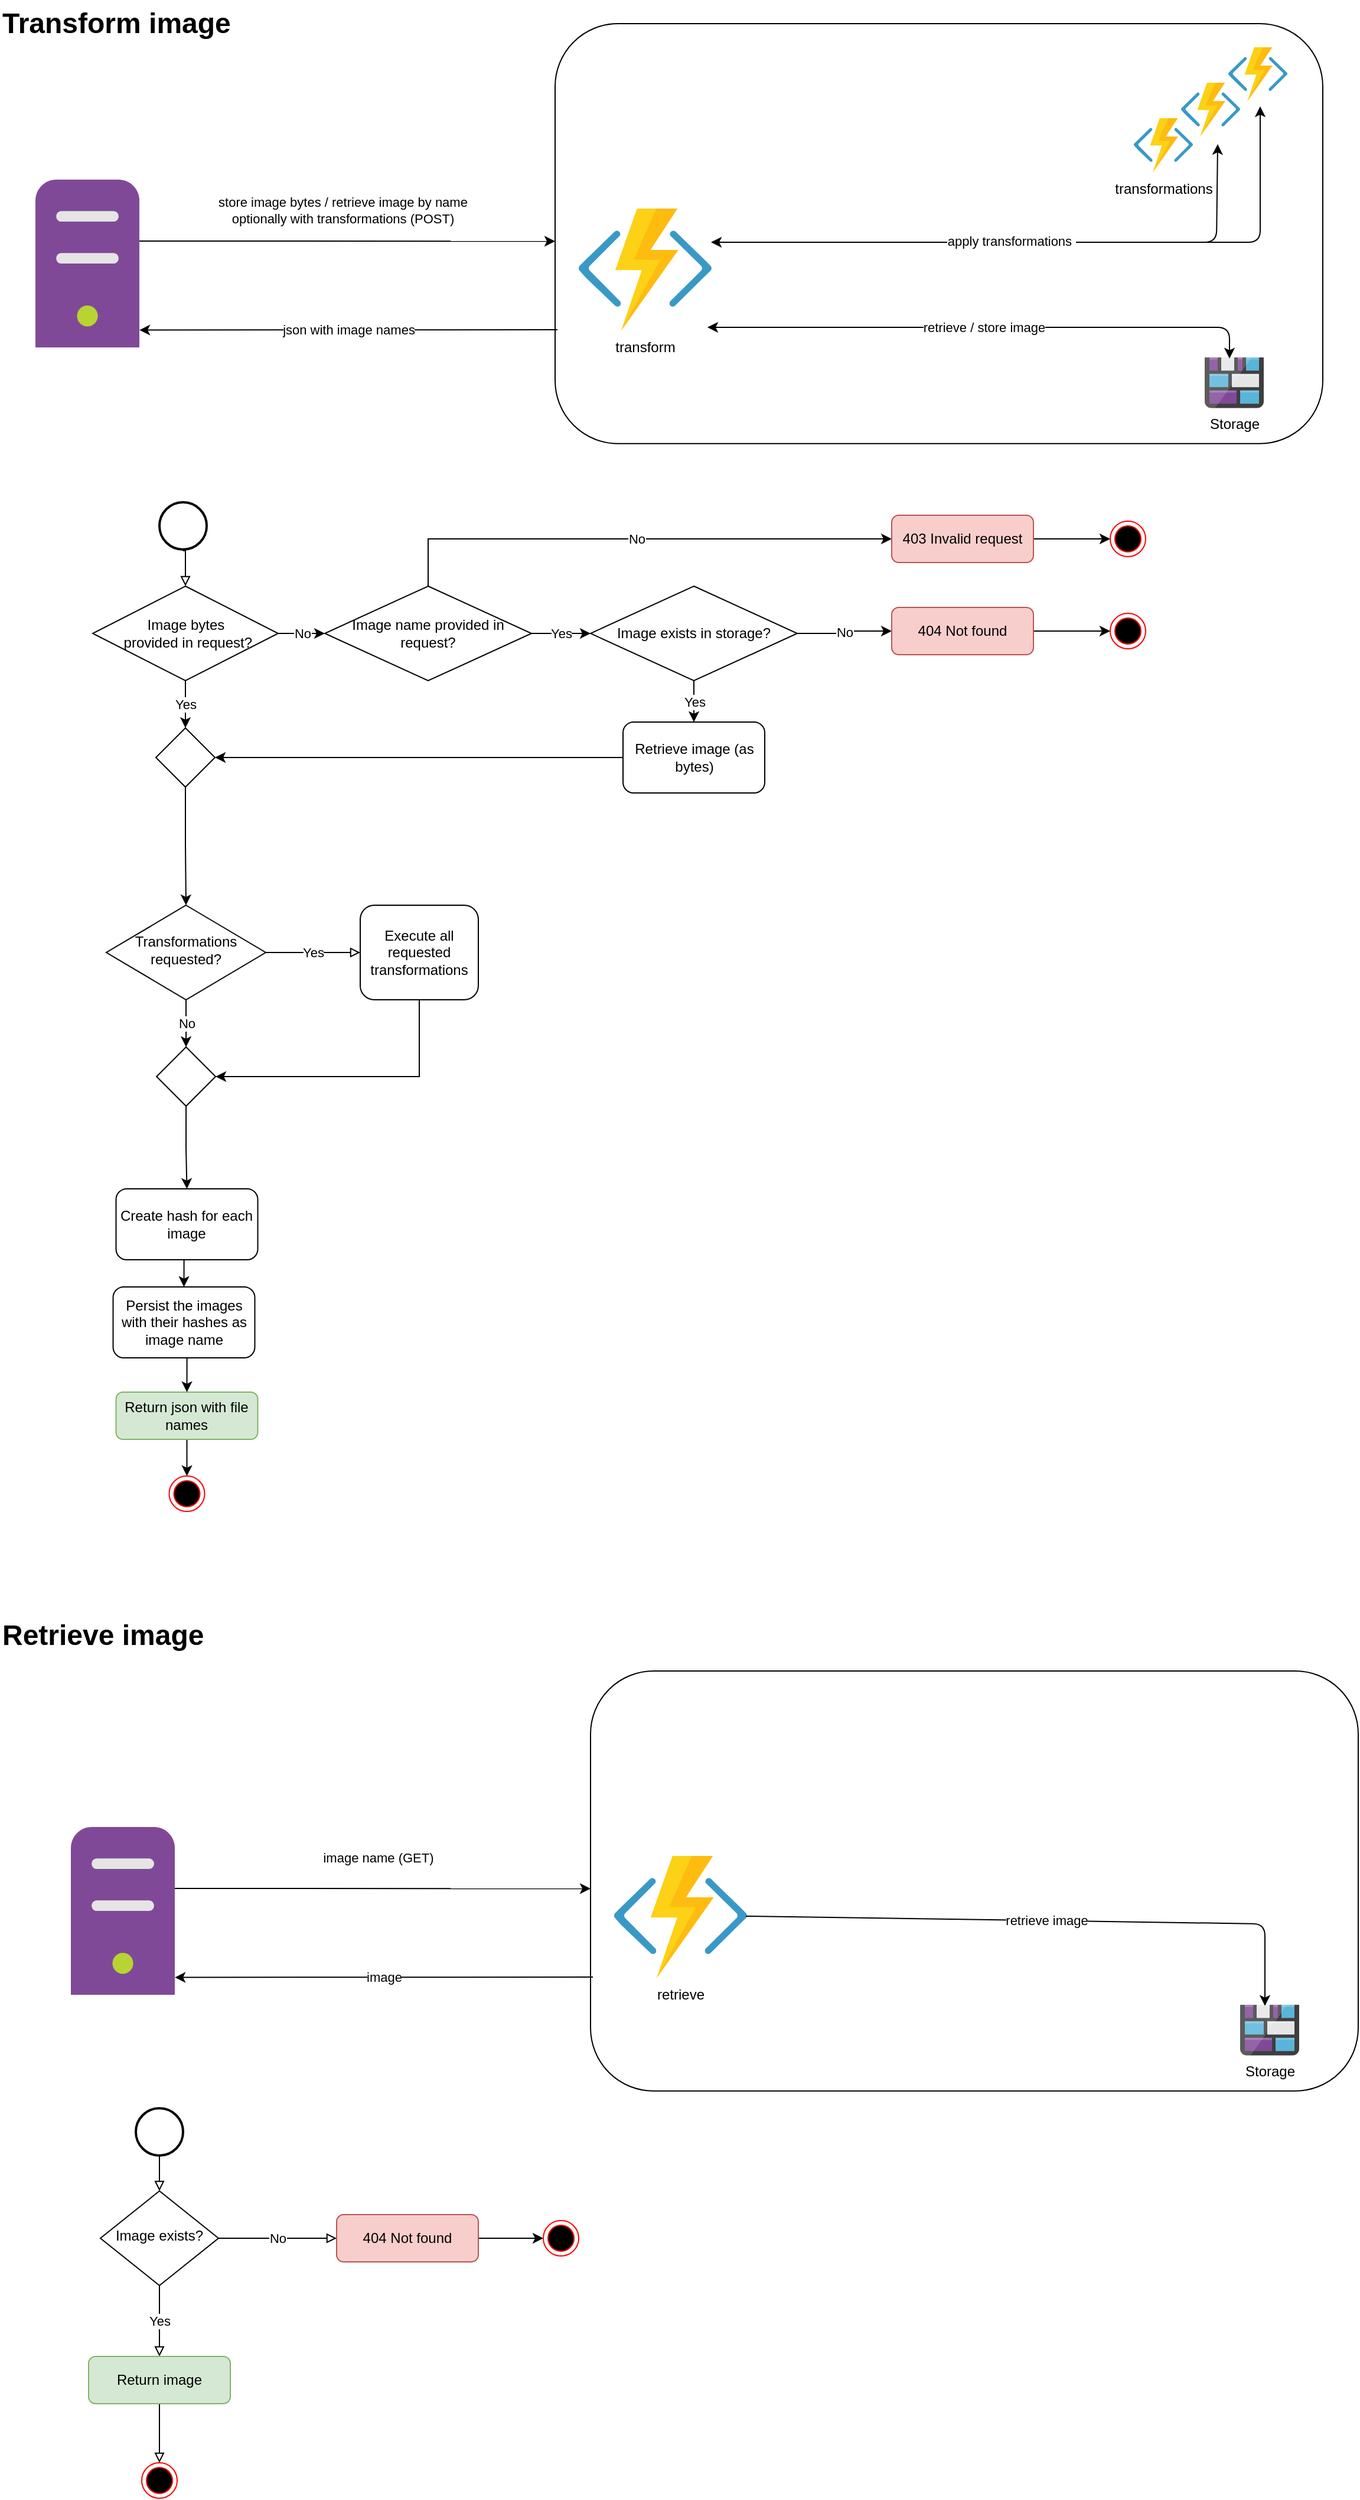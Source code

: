 <mxfile version="13.0.3" type="device"><diagram id="7gcUSTIZ7YSJ5vT40chW" name="Page-1"><mxGraphModel dx="1024" dy="592" grid="1" gridSize="10" guides="1" tooltips="1" connect="1" arrows="1" fold="1" page="1" pageScale="1" pageWidth="1169" pageHeight="827" math="0" shadow="0"><root><mxCell id="0"/><mxCell id="1" parent="0"/><mxCell id="n3i8X22vGjWuadIWkutl-2" value="" style="rounded=1;whiteSpace=wrap;html=1;" parent="1" vertex="1"><mxGeometry x="510" y="36" width="650" height="355.35" as="geometry"/></mxCell><mxCell id="3Gd1QI9RJjNmhbWTe3IW-23" value="" style="endArrow=classic;html=1;entryX=0.62;entryY=1.13;entryDx=0;entryDy=0;entryPerimeter=0;startArrow=none;startFill=0;" parent="1" target="3Gd1QI9RJjNmhbWTe3IW-17" edge="1"><mxGeometry x="-0.126" y="2" width="50" height="50" relative="1" as="geometry"><mxPoint x="645" y="221" as="sourcePoint"/><mxPoint x="1106.01" y="106.002" as="targetPoint"/><Array as="points"><mxPoint x="1070" y="221"/></Array><mxPoint y="1" as="offset"/></mxGeometry></mxCell><mxCell id="3Gd1QI9RJjNmhbWTe3IW-17" value="" style="aspect=fixed;html=1;perimeter=none;align=center;shadow=0;dashed=0;image;fontSize=12;image=img/lib/mscae/Functions.svg;" parent="1" vertex="1"><mxGeometry x="1040" y="86" width="50" height="46" as="geometry"/></mxCell><mxCell id="SZY12_XKgGBlkoAp8IEY-8" value="transformations" style="aspect=fixed;html=1;perimeter=none;align=center;shadow=0;dashed=0;image;fontSize=12;image=img/lib/mscae/Functions.svg;" parent="1" vertex="1"><mxGeometry x="1000" y="116" width="50" height="46" as="geometry"/></mxCell><mxCell id="SZY12_XKgGBlkoAp8IEY-9" value="Storage" style="aspect=fixed;html=1;points=[];align=center;image;fontSize=12;image=img/lib/mscae/Blog_Storage.svg;shadow=0;dashed=0;fontFamily=Helvetica;fontColor=#000000;strokeColor=#000000;fillColor=#ffffff;" parent="1" vertex="1"><mxGeometry x="1060" y="318.35" width="50" height="43" as="geometry"/></mxCell><mxCell id="3Gd1QI9RJjNmhbWTe3IW-6" value="" style="aspect=fixed;html=1;points=[];align=center;image;fontSize=12;image=img/lib/mscae/Non_Azure_Machine.svg;" parent="1" vertex="1"><mxGeometry x="70" y="168" width="88.04" height="142" as="geometry"/></mxCell><mxCell id="3Gd1QI9RJjNmhbWTe3IW-7" value="transform" style="aspect=fixed;html=1;points=[];align=center;image;fontSize=12;image=img/lib/mscae/Functions.svg;fontFamily=Helvetica;fontColor=#000000;strokeColor=#000000;fillColor=#ffffff;" parent="1" vertex="1"><mxGeometry x="530" y="192.55" width="112.45" height="103.45" as="geometry"/></mxCell><mxCell id="3Gd1QI9RJjNmhbWTe3IW-8" value="apply transformations&amp;nbsp;" style="endArrow=classic;html=1;entryX=0.54;entryY=1.087;entryDx=0;entryDy=0;entryPerimeter=0;startArrow=classic;startFill=1;exitX=0.996;exitY=0.275;exitDx=0;exitDy=0;exitPerimeter=0;" parent="1" source="3Gd1QI9RJjNmhbWTe3IW-7" target="3Gd1QI9RJjNmhbWTe3IW-18" edge="1"><mxGeometry x="-0.126" y="2" width="50" height="50" relative="1" as="geometry"><mxPoint x="690" y="236" as="sourcePoint"/><mxPoint x="910" y="59" as="targetPoint"/><Array as="points"><mxPoint x="1107" y="221"/></Array><mxPoint y="1" as="offset"/></mxGeometry></mxCell><mxCell id="3Gd1QI9RJjNmhbWTe3IW-10" value="retrieve / store image" style="endArrow=classic;html=1;exitX=0.969;exitY=0.971;exitDx=0;exitDy=0;exitPerimeter=0;startArrow=classic;startFill=1;entryX=0.42;entryY=0.023;entryDx=0;entryDy=0;entryPerimeter=0;" parent="1" edge="1"><mxGeometry width="50" height="50" relative="1" as="geometry"><mxPoint x="638.964" y="293.0" as="sourcePoint"/><mxPoint x="1081" y="319.339" as="targetPoint"/><Array as="points"><mxPoint x="1081" y="293"/></Array></mxGeometry></mxCell><mxCell id="3Gd1QI9RJjNmhbWTe3IW-11" value="store image bytes / retrieve image by name&lt;br&gt;optionally with transformations (POST)" style="endArrow=classic;html=1;startArrow=none;startFill=0;exitX=1;exitY=0.289;exitDx=0;exitDy=0;exitPerimeter=0;entryX=0;entryY=0.448;entryDx=0;entryDy=0;entryPerimeter=0;" parent="1" edge="1"><mxGeometry x="-0.023" y="26" width="50" height="50" relative="1" as="geometry"><mxPoint x="158.04" y="219.998" as="sourcePoint"/><mxPoint x="510" y="220.157" as="targetPoint"/><mxPoint as="offset"/></mxGeometry></mxCell><mxCell id="3Gd1QI9RJjNmhbWTe3IW-18" value="" style="aspect=fixed;html=1;perimeter=none;align=center;shadow=0;dashed=0;image;fontSize=12;image=img/lib/mscae/Functions.svg;" parent="1" vertex="1"><mxGeometry x="1080" y="56" width="50" height="46" as="geometry"/></mxCell><mxCell id="3Gd1QI9RJjNmhbWTe3IW-19" value="json with image names" style="endArrow=none;html=1;endFill=0;startArrow=classic;startFill=1;exitX=0.992;exitY=0.855;exitDx=0;exitDy=0;exitPerimeter=0;entryX=0.002;entryY=0.673;entryDx=0;entryDy=0;entryPerimeter=0;" parent="1" edge="1"><mxGeometry width="50" height="50" relative="1" as="geometry"><mxPoint x="158.036" y="295.26" as="sourcePoint"/><mxPoint x="512.0" y="295.001" as="targetPoint"/></mxGeometry></mxCell><mxCell id="3Gd1QI9RJjNmhbWTe3IW-104" value="Yes" style="edgeStyle=orthogonalEdgeStyle;rounded=0;orthogonalLoop=1;jettySize=auto;html=1;startArrow=none;startFill=0;endArrow=block;endFill=0;" parent="1" source="3Gd1QI9RJjNmhbWTe3IW-102" target="3Gd1QI9RJjNmhbWTe3IW-32" edge="1"><mxGeometry relative="1" as="geometry"/></mxCell><mxCell id="n3i8X22vGjWuadIWkutl-8" value="No" style="edgeStyle=orthogonalEdgeStyle;rounded=0;orthogonalLoop=1;jettySize=auto;html=1;exitX=0.5;exitY=1;exitDx=0;exitDy=0;entryX=0.5;entryY=0;entryDx=0;entryDy=0;startArrow=none;startFill=0;" parent="1" source="3Gd1QI9RJjNmhbWTe3IW-102" target="n3i8X22vGjWuadIWkutl-73" edge="1"><mxGeometry relative="1" as="geometry"/></mxCell><mxCell id="3Gd1QI9RJjNmhbWTe3IW-102" value="Transformations requested?" style="rhombus;whiteSpace=wrap;html=1;shadow=0;fontFamily=Helvetica;fontSize=12;align=center;strokeWidth=1;spacing=6;spacingTop=-4;" parent="1" vertex="1"><mxGeometry x="130" y="782" width="135" height="80" as="geometry"/></mxCell><mxCell id="n3i8X22vGjWuadIWkutl-77" value="" style="edgeStyle=orthogonalEdgeStyle;rounded=0;orthogonalLoop=1;jettySize=auto;html=1;startArrow=none;startFill=0;entryX=1;entryY=0.5;entryDx=0;entryDy=0;" parent="1" source="3Gd1QI9RJjNmhbWTe3IW-32" target="n3i8X22vGjWuadIWkutl-73" edge="1"><mxGeometry relative="1" as="geometry"><mxPoint x="395" y="942" as="targetPoint"/><Array as="points"><mxPoint x="395.5" y="927"/></Array></mxGeometry></mxCell><mxCell id="3Gd1QI9RJjNmhbWTe3IW-32" value="Execute all requested transformations" style="rounded=1;whiteSpace=wrap;html=1;shadow=0;fontFamily=Helvetica;fontSize=12;fontColor=#000000;align=center;strokeColor=#000000;strokeWidth=1;fillColor=#ffffff;" parent="1" vertex="1"><mxGeometry x="345" y="782" width="100" height="80" as="geometry"/></mxCell><mxCell id="n3i8X22vGjWuadIWkutl-98" style="edgeStyle=orthogonalEdgeStyle;rounded=0;orthogonalLoop=1;jettySize=auto;html=1;exitX=0.5;exitY=1;exitDx=0;exitDy=0;entryX=0.5;entryY=0;entryDx=0;entryDy=0;startArrow=none;startFill=0;" parent="1" source="3Gd1QI9RJjNmhbWTe3IW-34" target="3Gd1QI9RJjNmhbWTe3IW-39" edge="1"><mxGeometry relative="1" as="geometry"><mxPoint x="200.25" y="1257" as="targetPoint"/></mxGeometry></mxCell><mxCell id="3Gd1QI9RJjNmhbWTe3IW-34" value="Return json with file names" style="rounded=1;whiteSpace=wrap;html=1;fontSize=12;glass=0;strokeWidth=1;shadow=0;fillColor=#d5e8d4;strokeColor=#82b366;" parent="1" vertex="1"><mxGeometry x="138.25" y="1194" width="120" height="40" as="geometry"/></mxCell><mxCell id="3Gd1QI9RJjNmhbWTe3IW-37" style="edgeStyle=orthogonalEdgeStyle;rounded=0;orthogonalLoop=1;jettySize=auto;html=1;exitX=0.5;exitY=1;exitDx=0;exitDy=0;exitPerimeter=0;entryX=0.5;entryY=0;entryDx=0;entryDy=0;endArrow=block;endFill=0;" parent="1" target="n3i8X22vGjWuadIWkutl-79" edge="1"><mxGeometry relative="1" as="geometry"><mxPoint x="195" y="482" as="sourcePoint"/><mxPoint x="195.0" y="512" as="targetPoint"/></mxGeometry></mxCell><mxCell id="3Gd1QI9RJjNmhbWTe3IW-38" value="" style="strokeWidth=2;html=1;shape=mxgraph.flowchart.start_2;whiteSpace=wrap;" parent="1" vertex="1"><mxGeometry x="175" y="441" width="40" height="40" as="geometry"/></mxCell><mxCell id="3Gd1QI9RJjNmhbWTe3IW-39" value="" style="ellipse;html=1;shape=endState;fillColor=#000000;strokeColor=#ff0000;" parent="1" vertex="1"><mxGeometry x="183.25" y="1265" width="30" height="30" as="geometry"/></mxCell><mxCell id="3Gd1QI9RJjNmhbWTe3IW-40" value="Transform image" style="text;strokeColor=none;fillColor=none;html=1;fontSize=24;fontStyle=1;verticalAlign=middle;align=left;" parent="1" vertex="1"><mxGeometry x="40.0" y="16" width="575" height="40" as="geometry"/></mxCell><mxCell id="n3i8X22vGjWuadIWkutl-80" style="edgeStyle=orthogonalEdgeStyle;rounded=0;orthogonalLoop=1;jettySize=auto;html=1;exitX=0.5;exitY=1;exitDx=0;exitDy=0;entryX=0.5;entryY=0;entryDx=0;entryDy=0;startArrow=none;startFill=0;" parent="1" edge="1"><mxGeometry relative="1" as="geometry"><mxPoint x="198.25" y="1082" as="sourcePoint"/><mxPoint x="195.75" y="1105" as="targetPoint"/></mxGeometry></mxCell><mxCell id="n3i8X22vGjWuadIWkutl-7" value="Create hash for each image" style="rounded=1;whiteSpace=wrap;html=1;fontSize=12;glass=0;strokeWidth=1;shadow=0;" parent="1" vertex="1"><mxGeometry x="138.25" y="1022" width="120" height="60" as="geometry"/></mxCell><mxCell id="n3i8X22vGjWuadIWkutl-25" value="Retrieve image" style="text;strokeColor=none;fillColor=none;html=1;fontSize=24;fontStyle=1;verticalAlign=middle;align=left;" parent="1" vertex="1"><mxGeometry x="40" y="1380" width="100" height="40" as="geometry"/></mxCell><mxCell id="n3i8X22vGjWuadIWkutl-26" value="" style="rounded=1;whiteSpace=wrap;html=1;" parent="1" vertex="1"><mxGeometry x="540" y="1430" width="650" height="355.35" as="geometry"/></mxCell><mxCell id="n3i8X22vGjWuadIWkutl-30" value="Storage" style="aspect=fixed;html=1;points=[];align=center;image;fontSize=12;image=img/lib/mscae/Blog_Storage.svg;shadow=0;dashed=0;fontFamily=Helvetica;fontColor=#000000;strokeColor=#000000;fillColor=#ffffff;" parent="1" vertex="1"><mxGeometry x="1090" y="1712.35" width="50" height="43" as="geometry"/></mxCell><mxCell id="n3i8X22vGjWuadIWkutl-31" value="" style="aspect=fixed;html=1;points=[];align=center;image;fontSize=12;image=img/lib/mscae/Non_Azure_Machine.svg;" parent="1" vertex="1"><mxGeometry x="100" y="1562" width="88.04" height="142" as="geometry"/></mxCell><mxCell id="n3i8X22vGjWuadIWkutl-32" value="retrieve" style="aspect=fixed;html=1;points=[];align=center;image;fontSize=12;image=img/lib/mscae/Functions.svg;fontFamily=Helvetica;fontColor=#000000;strokeColor=#000000;fillColor=#ffffff;" parent="1" vertex="1"><mxGeometry x="560" y="1586.55" width="112.45" height="103.45" as="geometry"/></mxCell><mxCell id="n3i8X22vGjWuadIWkutl-34" value="retrieve image" style="endArrow=classic;html=1;exitX=0.992;exitY=0.492;exitDx=0;exitDy=0;exitPerimeter=0;startArrow=none;startFill=0;entryX=0.42;entryY=0.023;entryDx=0;entryDy=0;entryPerimeter=0;" parent="1" source="n3i8X22vGjWuadIWkutl-32" target="n3i8X22vGjWuadIWkutl-30" edge="1"><mxGeometry width="50" height="50" relative="1" as="geometry"><mxPoint x="650" y="1693.154" as="sourcePoint"/><mxPoint x="820" y="1740" as="targetPoint"/><Array as="points"><mxPoint x="1111" y="1644"/></Array></mxGeometry></mxCell><mxCell id="n3i8X22vGjWuadIWkutl-35" value="image name (GET)" style="endArrow=classic;html=1;startArrow=none;startFill=0;exitX=1;exitY=0.289;exitDx=0;exitDy=0;exitPerimeter=0;entryX=0;entryY=0.448;entryDx=0;entryDy=0;entryPerimeter=0;" parent="1" edge="1"><mxGeometry x="-0.023" y="26" width="50" height="50" relative="1" as="geometry"><mxPoint x="188.04" y="1613.998" as="sourcePoint"/><mxPoint x="540" y="1614.157" as="targetPoint"/><mxPoint as="offset"/></mxGeometry></mxCell><mxCell id="n3i8X22vGjWuadIWkutl-37" value="image" style="endArrow=none;html=1;endFill=0;startArrow=classic;startFill=1;exitX=0.992;exitY=0.855;exitDx=0;exitDy=0;exitPerimeter=0;entryX=0.002;entryY=0.673;entryDx=0;entryDy=0;entryPerimeter=0;" parent="1" edge="1"><mxGeometry width="50" height="50" relative="1" as="geometry"><mxPoint x="188.036" y="1689.26" as="sourcePoint"/><mxPoint x="542" y="1689.001" as="targetPoint"/></mxGeometry></mxCell><mxCell id="n3i8X22vGjWuadIWkutl-43" value="Yes" style="edgeStyle=orthogonalEdgeStyle;rounded=0;orthogonalLoop=1;jettySize=auto;html=1;startArrow=none;startFill=0;endArrow=block;endFill=0;" parent="1" source="n3i8X22vGjWuadIWkutl-44" target="n3i8X22vGjWuadIWkutl-51" edge="1"><mxGeometry relative="1" as="geometry"/></mxCell><mxCell id="n3i8X22vGjWuadIWkutl-44" value="Image exists?" style="rhombus;whiteSpace=wrap;html=1;shadow=0;fontFamily=Helvetica;fontSize=12;align=center;strokeWidth=1;spacing=6;spacingTop=-4;" parent="1" vertex="1"><mxGeometry x="125" y="1870" width="100" height="80" as="geometry"/></mxCell><mxCell id="n3i8X22vGjWuadIWkutl-46" value="No" style="edgeStyle=orthogonalEdgeStyle;rounded=0;orthogonalLoop=1;jettySize=auto;html=1;startArrow=none;startFill=0;endArrow=block;endFill=0;exitX=1;exitY=0.5;exitDx=0;exitDy=0;" parent="1" source="n3i8X22vGjWuadIWkutl-44" target="n3i8X22vGjWuadIWkutl-54" edge="1"><mxGeometry relative="1" as="geometry"><mxPoint x="372.471" y="2030.017" as="sourcePoint"/></mxGeometry></mxCell><mxCell id="n3i8X22vGjWuadIWkutl-50" style="edgeStyle=orthogonalEdgeStyle;rounded=0;orthogonalLoop=1;jettySize=auto;html=1;exitX=0.5;exitY=1;exitDx=0;exitDy=0;entryX=0.5;entryY=0;entryDx=0;entryDy=0;endArrow=block;endFill=0;" parent="1" source="n3i8X22vGjWuadIWkutl-51" target="n3i8X22vGjWuadIWkutl-57" edge="1"><mxGeometry relative="1" as="geometry"/></mxCell><mxCell id="n3i8X22vGjWuadIWkutl-51" value="Return image" style="rounded=1;whiteSpace=wrap;html=1;fontSize=12;glass=0;strokeWidth=1;shadow=0;fillColor=#d5e8d4;strokeColor=#82b366;" parent="1" vertex="1"><mxGeometry x="115" y="2010" width="120" height="40" as="geometry"/></mxCell><mxCell id="n3i8X22vGjWuadIWkutl-70" style="edgeStyle=orthogonalEdgeStyle;rounded=0;orthogonalLoop=1;jettySize=auto;html=1;exitX=1;exitY=0.5;exitDx=0;exitDy=0;entryX=0;entryY=0.5;entryDx=0;entryDy=0;startArrow=none;startFill=0;" parent="1" source="n3i8X22vGjWuadIWkutl-54" target="n3i8X22vGjWuadIWkutl-58" edge="1"><mxGeometry relative="1" as="geometry"/></mxCell><mxCell id="n3i8X22vGjWuadIWkutl-54" value="404 Not found" style="rounded=1;whiteSpace=wrap;html=1;fontSize=12;glass=0;strokeWidth=1;shadow=0;fillColor=#f8cecc;strokeColor=#b85450;" parent="1" vertex="1"><mxGeometry x="325" y="1890" width="120" height="40" as="geometry"/></mxCell><mxCell id="n3i8X22vGjWuadIWkutl-55" style="edgeStyle=orthogonalEdgeStyle;rounded=0;orthogonalLoop=1;jettySize=auto;html=1;exitX=0.5;exitY=1;exitDx=0;exitDy=0;exitPerimeter=0;entryX=0.5;entryY=0;entryDx=0;entryDy=0;endArrow=block;endFill=0;" parent="1" edge="1"><mxGeometry relative="1" as="geometry"><mxPoint x="175" y="1840" as="sourcePoint"/><mxPoint x="175" y="1870" as="targetPoint"/></mxGeometry></mxCell><mxCell id="n3i8X22vGjWuadIWkutl-56" value="" style="strokeWidth=2;html=1;shape=mxgraph.flowchart.start_2;whiteSpace=wrap;" parent="1" vertex="1"><mxGeometry x="155" y="1800" width="40" height="40" as="geometry"/></mxCell><mxCell id="n3i8X22vGjWuadIWkutl-57" value="" style="ellipse;html=1;shape=endState;fillColor=#000000;strokeColor=#ff0000;" parent="1" vertex="1"><mxGeometry x="160" y="2100" width="30" height="30" as="geometry"/></mxCell><mxCell id="n3i8X22vGjWuadIWkutl-58" value="" style="ellipse;html=1;shape=endState;fillColor=#000000;strokeColor=#ff0000;" parent="1" vertex="1"><mxGeometry x="500" y="1895" width="30" height="30" as="geometry"/></mxCell><mxCell id="n3i8X22vGjWuadIWkutl-75" style="edgeStyle=orthogonalEdgeStyle;rounded=0;orthogonalLoop=1;jettySize=auto;html=1;exitX=0.5;exitY=1;exitDx=0;exitDy=0;entryX=0.5;entryY=0;entryDx=0;entryDy=0;startArrow=none;startFill=0;" parent="1" source="n3i8X22vGjWuadIWkutl-73" target="n3i8X22vGjWuadIWkutl-7" edge="1"><mxGeometry relative="1" as="geometry"/></mxCell><mxCell id="n3i8X22vGjWuadIWkutl-73" value="" style="rhombus;whiteSpace=wrap;html=1;" parent="1" vertex="1"><mxGeometry x="172.54" y="902" width="50" height="50" as="geometry"/></mxCell><mxCell id="n3i8X22vGjWuadIWkutl-101" value="No" style="edgeStyle=orthogonalEdgeStyle;rounded=0;orthogonalLoop=1;jettySize=auto;html=1;exitX=1;exitY=0.5;exitDx=0;exitDy=0;entryX=0;entryY=0.5;entryDx=0;entryDy=0;startArrow=none;startFill=0;" parent="1" source="n3i8X22vGjWuadIWkutl-79" target="n3i8X22vGjWuadIWkutl-85" edge="1"><mxGeometry relative="1" as="geometry"/></mxCell><mxCell id="n3i8X22vGjWuadIWkutl-104" value="Yes" style="edgeStyle=orthogonalEdgeStyle;rounded=0;orthogonalLoop=1;jettySize=auto;html=1;exitX=0.5;exitY=1;exitDx=0;exitDy=0;entryX=0.5;entryY=0;entryDx=0;entryDy=0;startArrow=none;startFill=0;" parent="1" source="n3i8X22vGjWuadIWkutl-79" target="n3i8X22vGjWuadIWkutl-87" edge="1"><mxGeometry relative="1" as="geometry"/></mxCell><mxCell id="n3i8X22vGjWuadIWkutl-79" value="Image bytes&lt;br&gt;&amp;nbsp;provided in request?" style="rhombus;whiteSpace=wrap;html=1;" parent="1" vertex="1"><mxGeometry x="118.5" y="512" width="157" height="80" as="geometry"/></mxCell><mxCell id="n3i8X22vGjWuadIWkutl-103" style="edgeStyle=orthogonalEdgeStyle;rounded=0;orthogonalLoop=1;jettySize=auto;html=1;exitX=0;exitY=0.5;exitDx=0;exitDy=0;entryX=1;entryY=0.5;entryDx=0;entryDy=0;startArrow=none;startFill=0;" parent="1" source="n3i8X22vGjWuadIWkutl-84" target="n3i8X22vGjWuadIWkutl-87" edge="1"><mxGeometry relative="1" as="geometry"/></mxCell><mxCell id="n3i8X22vGjWuadIWkutl-84" value="Retrieve image (as bytes)" style="rounded=1;whiteSpace=wrap;html=1;" parent="1" vertex="1"><mxGeometry x="567.5" y="627" width="120" height="60" as="geometry"/></mxCell><mxCell id="n3i8X22vGjWuadIWkutl-102" value="Yes" style="edgeStyle=orthogonalEdgeStyle;rounded=0;orthogonalLoop=1;jettySize=auto;html=1;exitX=1;exitY=0.5;exitDx=0;exitDy=0;entryX=0;entryY=0.5;entryDx=0;entryDy=0;startArrow=none;startFill=0;" parent="1" source="n3i8X22vGjWuadIWkutl-85" target="n3i8X22vGjWuadIWkutl-86" edge="1"><mxGeometry relative="1" as="geometry"/></mxCell><mxCell id="n3i8X22vGjWuadIWkutl-108" value="No" style="edgeStyle=orthogonalEdgeStyle;rounded=0;orthogonalLoop=1;jettySize=auto;html=1;exitX=0.5;exitY=0;exitDx=0;exitDy=0;entryX=0;entryY=0.5;entryDx=0;entryDy=0;startArrow=none;startFill=0;" parent="1" source="n3i8X22vGjWuadIWkutl-85" target="n3i8X22vGjWuadIWkutl-106" edge="1"><mxGeometry relative="1" as="geometry"/></mxCell><mxCell id="n3i8X22vGjWuadIWkutl-85" value="Image name provided in request?" style="rhombus;whiteSpace=wrap;html=1;" parent="1" vertex="1"><mxGeometry x="315" y="512" width="175" height="80" as="geometry"/></mxCell><mxCell id="n3i8X22vGjWuadIWkutl-99" value="Yes" style="edgeStyle=orthogonalEdgeStyle;rounded=0;orthogonalLoop=1;jettySize=auto;html=1;exitX=0.5;exitY=1;exitDx=0;exitDy=0;entryX=0.5;entryY=0;entryDx=0;entryDy=0;startArrow=none;startFill=0;" parent="1" source="n3i8X22vGjWuadIWkutl-86" target="n3i8X22vGjWuadIWkutl-84" edge="1"><mxGeometry relative="1" as="geometry"/></mxCell><mxCell id="n3i8X22vGjWuadIWkutl-100" value="No" style="edgeStyle=orthogonalEdgeStyle;rounded=0;orthogonalLoop=1;jettySize=auto;html=1;exitX=1;exitY=0.5;exitDx=0;exitDy=0;entryX=0;entryY=0.5;entryDx=0;entryDy=0;startArrow=none;startFill=0;" parent="1" source="n3i8X22vGjWuadIWkutl-86" target="n3i8X22vGjWuadIWkutl-90" edge="1"><mxGeometry relative="1" as="geometry"/></mxCell><mxCell id="n3i8X22vGjWuadIWkutl-86" value="Image exists in storage?" style="rhombus;whiteSpace=wrap;html=1;" parent="1" vertex="1"><mxGeometry x="540" y="512" width="175" height="80" as="geometry"/></mxCell><mxCell id="n3i8X22vGjWuadIWkutl-88" style="edgeStyle=orthogonalEdgeStyle;rounded=0;orthogonalLoop=1;jettySize=auto;html=1;exitX=0.5;exitY=1;exitDx=0;exitDy=0;entryX=0.5;entryY=0;entryDx=0;entryDy=0;startArrow=none;startFill=0;" parent="1" source="n3i8X22vGjWuadIWkutl-87" target="3Gd1QI9RJjNmhbWTe3IW-102" edge="1"><mxGeometry relative="1" as="geometry"/></mxCell><mxCell id="n3i8X22vGjWuadIWkutl-87" value="" style="rhombus;whiteSpace=wrap;html=1;" parent="1" vertex="1"><mxGeometry x="172.0" y="632" width="50" height="50" as="geometry"/></mxCell><mxCell id="n3i8X22vGjWuadIWkutl-97" style="edgeStyle=orthogonalEdgeStyle;rounded=0;orthogonalLoop=1;jettySize=auto;html=1;exitX=1;exitY=0.5;exitDx=0;exitDy=0;entryX=0;entryY=0.5;entryDx=0;entryDy=0;startArrow=none;startFill=0;" parent="1" source="n3i8X22vGjWuadIWkutl-90" target="n3i8X22vGjWuadIWkutl-91" edge="1"><mxGeometry relative="1" as="geometry"/></mxCell><mxCell id="n3i8X22vGjWuadIWkutl-90" value="404 Not found" style="rounded=1;whiteSpace=wrap;html=1;fontSize=12;glass=0;strokeWidth=1;shadow=0;fillColor=#f8cecc;strokeColor=#b85450;" parent="1" vertex="1"><mxGeometry x="795" y="530" width="120" height="40" as="geometry"/></mxCell><mxCell id="n3i8X22vGjWuadIWkutl-91" value="" style="ellipse;html=1;shape=endState;fillColor=#000000;strokeColor=#ff0000;" parent="1" vertex="1"><mxGeometry x="980" y="535" width="30" height="30" as="geometry"/></mxCell><mxCell id="n3i8X22vGjWuadIWkutl-105" style="edgeStyle=orthogonalEdgeStyle;rounded=0;orthogonalLoop=1;jettySize=auto;html=1;exitX=1;exitY=0.5;exitDx=0;exitDy=0;entryX=0;entryY=0.5;entryDx=0;entryDy=0;startArrow=none;startFill=0;" parent="1" source="n3i8X22vGjWuadIWkutl-106" target="n3i8X22vGjWuadIWkutl-107" edge="1"><mxGeometry relative="1" as="geometry"/></mxCell><mxCell id="n3i8X22vGjWuadIWkutl-106" value="403 Invalid request" style="rounded=1;whiteSpace=wrap;html=1;fontSize=12;glass=0;strokeWidth=1;shadow=0;fillColor=#f8cecc;strokeColor=#b85450;" parent="1" vertex="1"><mxGeometry x="795" y="452" width="120" height="40" as="geometry"/></mxCell><mxCell id="n3i8X22vGjWuadIWkutl-107" value="" style="ellipse;html=1;shape=endState;fillColor=#000000;strokeColor=#ff0000;" parent="1" vertex="1"><mxGeometry x="980" y="457" width="30" height="30" as="geometry"/></mxCell><mxCell id="n3i8X22vGjWuadIWkutl-124" style="edgeStyle=orthogonalEdgeStyle;rounded=0;orthogonalLoop=1;jettySize=auto;html=1;exitX=0.5;exitY=1;exitDx=0;exitDy=0;entryX=0.5;entryY=0;entryDx=0;entryDy=0;startArrow=none;startFill=0;" parent="1" source="n3i8X22vGjWuadIWkutl-118" target="3Gd1QI9RJjNmhbWTe3IW-34" edge="1"><mxGeometry relative="1" as="geometry"/></mxCell><mxCell id="n3i8X22vGjWuadIWkutl-118" value="&lt;span&gt;Persist the images with their hashes as image name&lt;/span&gt;" style="rounded=1;whiteSpace=wrap;html=1;" parent="1" vertex="1"><mxGeometry x="135.75" y="1105" width="120" height="60" as="geometry"/></mxCell></root></mxGraphModel></diagram></mxfile>